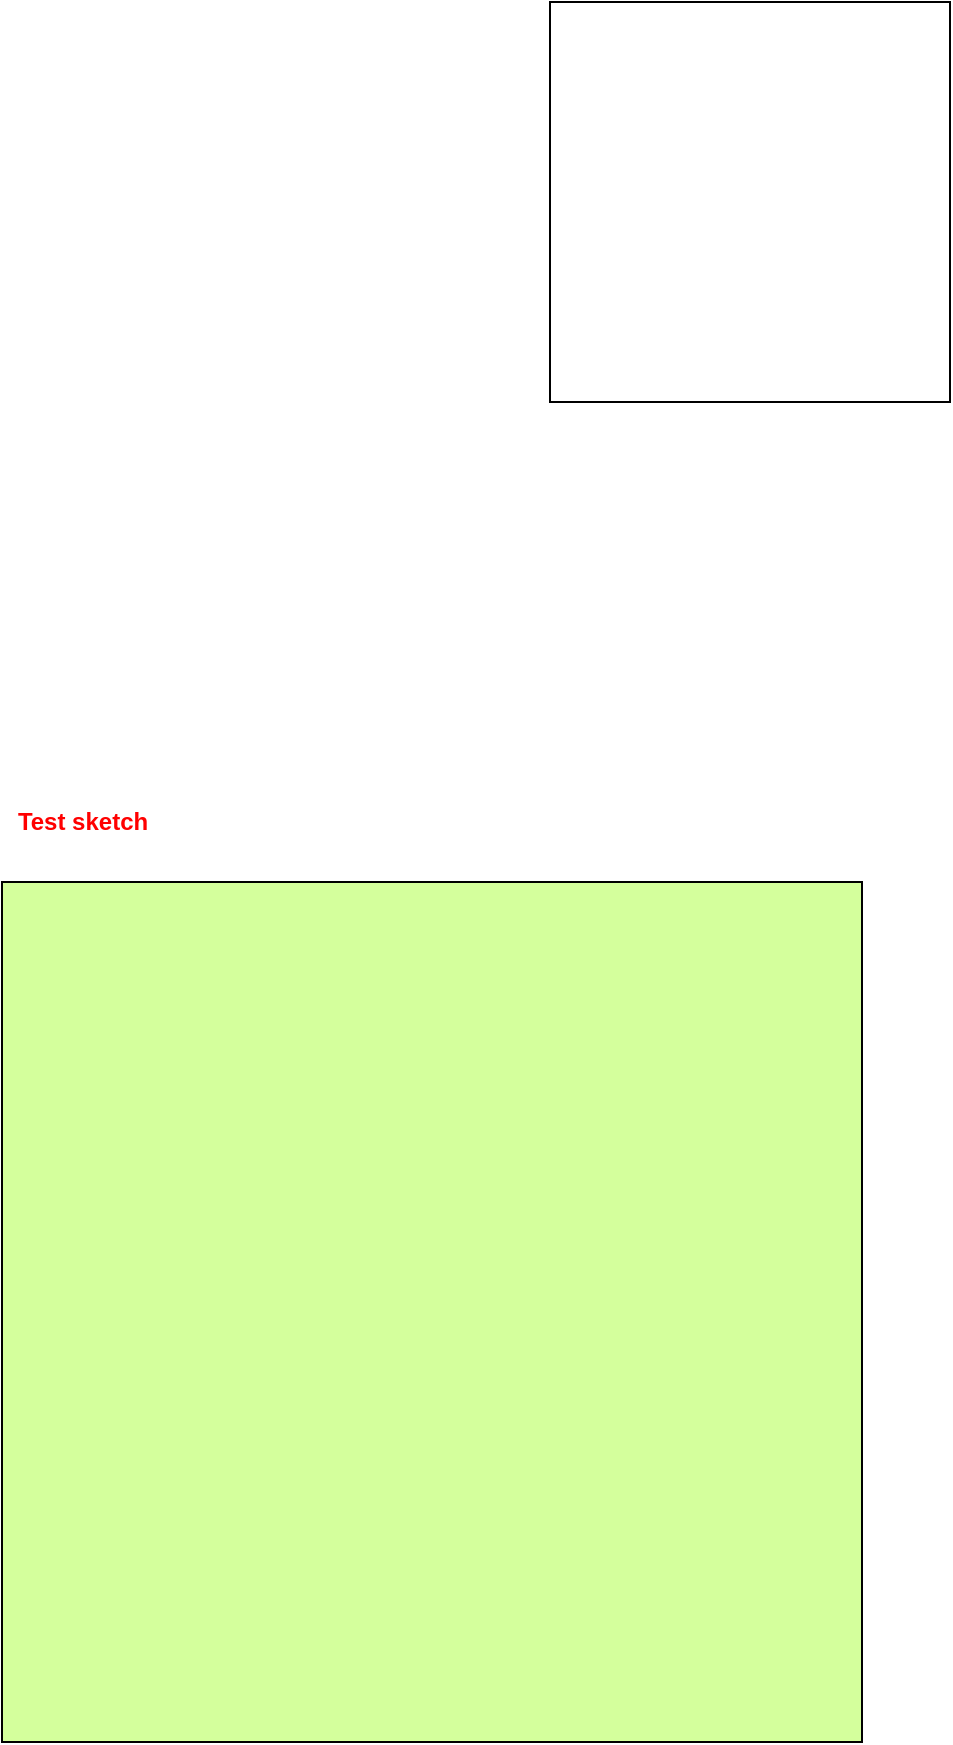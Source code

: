 <mxfile version="14.7.0" type="github"><diagram id="qL2iBIGQ_WePuPfoDmAp" name="Page-1"><mxGraphModel dx="854" dy="597" grid="1" gridSize="10" guides="1" tooltips="1" connect="1" arrows="1" fold="1" page="1" pageScale="1" pageWidth="827" pageHeight="1169" math="0" shadow="0"><root><mxCell id="0"/><mxCell id="1" parent="0"/><mxCell id="0JZGS3V4ZTjfv40qb795-1" value="" style="whiteSpace=wrap;html=1;aspect=fixed;" parent="1" vertex="1"><mxGeometry x="314" y="80" width="200" height="200" as="geometry"/></mxCell><mxCell id="3toqLoDNoZ65KBe-qw8A-1" value="" style="whiteSpace=wrap;html=1;aspect=fixed;fillColor=#D4FF9C;" vertex="1" parent="1"><mxGeometry x="40" y="520" width="430" height="430" as="geometry"/></mxCell><mxCell id="3toqLoDNoZ65KBe-qw8A-2" value="Test sketch" style="text;html=1;resizable=0;autosize=1;align=center;verticalAlign=middle;points=[];fillColor=none;strokeColor=none;rounded=0;fontStyle=1;fontColor=#FF0000;" vertex="1" parent="1"><mxGeometry x="40" y="480" width="80" height="20" as="geometry"/></mxCell></root></mxGraphModel></diagram></mxfile>